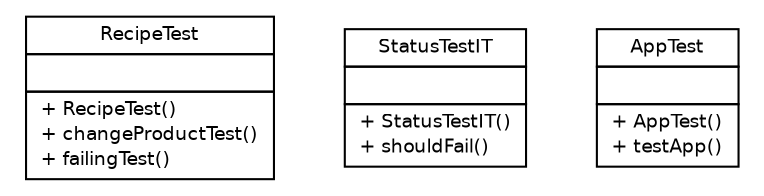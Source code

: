 #!/usr/local/bin/dot
#
# Class diagram 
# Generated by UMLGraph version R5_6-24-gf6e263 (http://www.umlgraph.org/)
#

digraph G {
	edge [fontname="Helvetica",fontsize=10,labelfontname="Helvetica",labelfontsize=10];
	node [fontname="Helvetica",fontsize=10,shape=plaintext];
	nodesep=0.25;
	ranksep=0.5;
	// org.nicepop.domain.RecipeTest
	c0 [label=<<table title="org.nicepop.domain.RecipeTest" border="0" cellborder="1" cellspacing="0" cellpadding="2" port="p" href="./RecipeTest.html">
		<tr><td><table border="0" cellspacing="0" cellpadding="1">
<tr><td align="center" balign="center"> RecipeTest </td></tr>
		</table></td></tr>
		<tr><td><table border="0" cellspacing="0" cellpadding="1">
<tr><td align="left" balign="left">  </td></tr>
		</table></td></tr>
		<tr><td><table border="0" cellspacing="0" cellpadding="1">
<tr><td align="left" balign="left"> + RecipeTest() </td></tr>
<tr><td align="left" balign="left"> + changeProductTest() </td></tr>
<tr><td align="left" balign="left"> + failingTest() </td></tr>
		</table></td></tr>
		</table>>, URL="./RecipeTest.html", fontname="Helvetica", fontcolor="black", fontsize=9.0];
	// org.nicepop.domain.StatusTestIT
	c1 [label=<<table title="org.nicepop.domain.StatusTestIT" border="0" cellborder="1" cellspacing="0" cellpadding="2" port="p" href="./StatusTestIT.html">
		<tr><td><table border="0" cellspacing="0" cellpadding="1">
<tr><td align="center" balign="center"> StatusTestIT </td></tr>
		</table></td></tr>
		<tr><td><table border="0" cellspacing="0" cellpadding="1">
<tr><td align="left" balign="left">  </td></tr>
		</table></td></tr>
		<tr><td><table border="0" cellspacing="0" cellpadding="1">
<tr><td align="left" balign="left"> + StatusTestIT() </td></tr>
<tr><td align="left" balign="left"> + shouldFail() </td></tr>
		</table></td></tr>
		</table>>, URL="./StatusTestIT.html", fontname="Helvetica", fontcolor="black", fontsize=9.0];
	// org.nicepop.domain.AppTest
	c2 [label=<<table title="org.nicepop.domain.AppTest" border="0" cellborder="1" cellspacing="0" cellpadding="2" port="p" href="./AppTest.html">
		<tr><td><table border="0" cellspacing="0" cellpadding="1">
<tr><td align="center" balign="center"> AppTest </td></tr>
		</table></td></tr>
		<tr><td><table border="0" cellspacing="0" cellpadding="1">
<tr><td align="left" balign="left">  </td></tr>
		</table></td></tr>
		<tr><td><table border="0" cellspacing="0" cellpadding="1">
<tr><td align="left" balign="left"> + AppTest() </td></tr>
<tr><td align="left" balign="left"> + testApp() </td></tr>
		</table></td></tr>
		</table>>, URL="./AppTest.html", fontname="Helvetica", fontcolor="black", fontsize=9.0];
}

